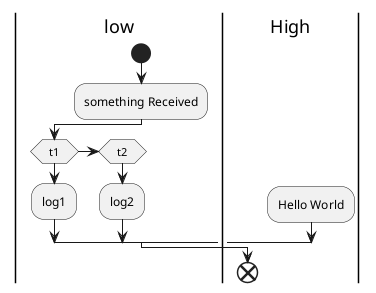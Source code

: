 {
  "sha1": "8kcdmpvorg97n71iuqnam5rixcxf9bd",
  "insertion": {
    "when": "2024-05-30T20:48:21.442Z",
    "url": "https://forum.plantuml.net/11184/ifelse-and-swimlanes-seems-to-break-logic",
    "user": "plantuml@gmail.com"
  }
}
@startuml
|low|
start
:something Received;
if (t1) then 
    :log1;
elseif (t2) then 
    :log2;
else
|High|
    :Hello World;
endif
end
@enduml
